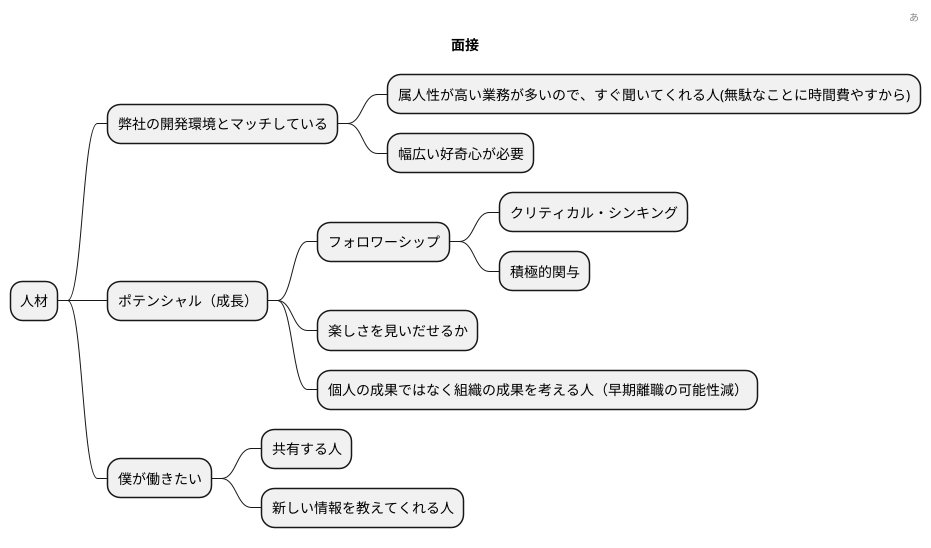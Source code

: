 @startmindmap
title 面接

header
あ
endheader

* 人材

** 弊社の開発環境とマッチしている
*** 属人性が高い業務が多いので、すぐ聞いてくれる人(無駄なことに時間費やすから)
*** 幅広い好奇心が必要

** ポテンシャル（成長）
*** フォロワーシップ
**** クリティカル・シンキング
**** 積極的関与

*** 楽しさを見いだせるか

*** 個人の成果ではなく組織の成果を考える人（早期離職の可能性減）

** 僕が働きたい
*** 共有する人
*** 新しい情報を教えてくれる人


' ITエンジニアって〇〇さんにとってなんですか？

' わからないふりをして聞いてみる

' 長所と短所を聞いてみる




@endmindmap